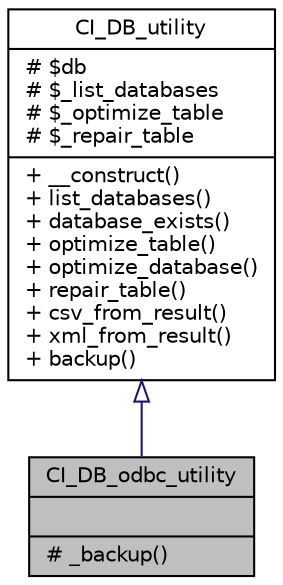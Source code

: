digraph "CI_DB_odbc_utility"
{
 // LATEX_PDF_SIZE
  edge [fontname="Helvetica",fontsize="10",labelfontname="Helvetica",labelfontsize="10"];
  node [fontname="Helvetica",fontsize="10",shape=record];
  Node0 [label="{CI_DB_odbc_utility\n||# _backup()\l}",height=0.2,width=0.4,color="black", fillcolor="grey75", style="filled", fontcolor="black",tooltip=" "];
  Node1 -> Node0 [dir="back",color="midnightblue",fontsize="10",style="solid",arrowtail="onormal",fontname="Helvetica"];
  Node1 [label="{CI_DB_utility\n|# $db\l# $_list_databases\l# $_optimize_table\l# $_repair_table\l|+ __construct()\l+ list_databases()\l+ database_exists()\l+ optimize_table()\l+ optimize_database()\l+ repair_table()\l+ csv_from_result()\l+ xml_from_result()\l+ backup()\l}",height=0.2,width=0.4,color="black", fillcolor="white", style="filled",URL="$class_c_i___d_b__utility.html",tooltip=" "];
}
